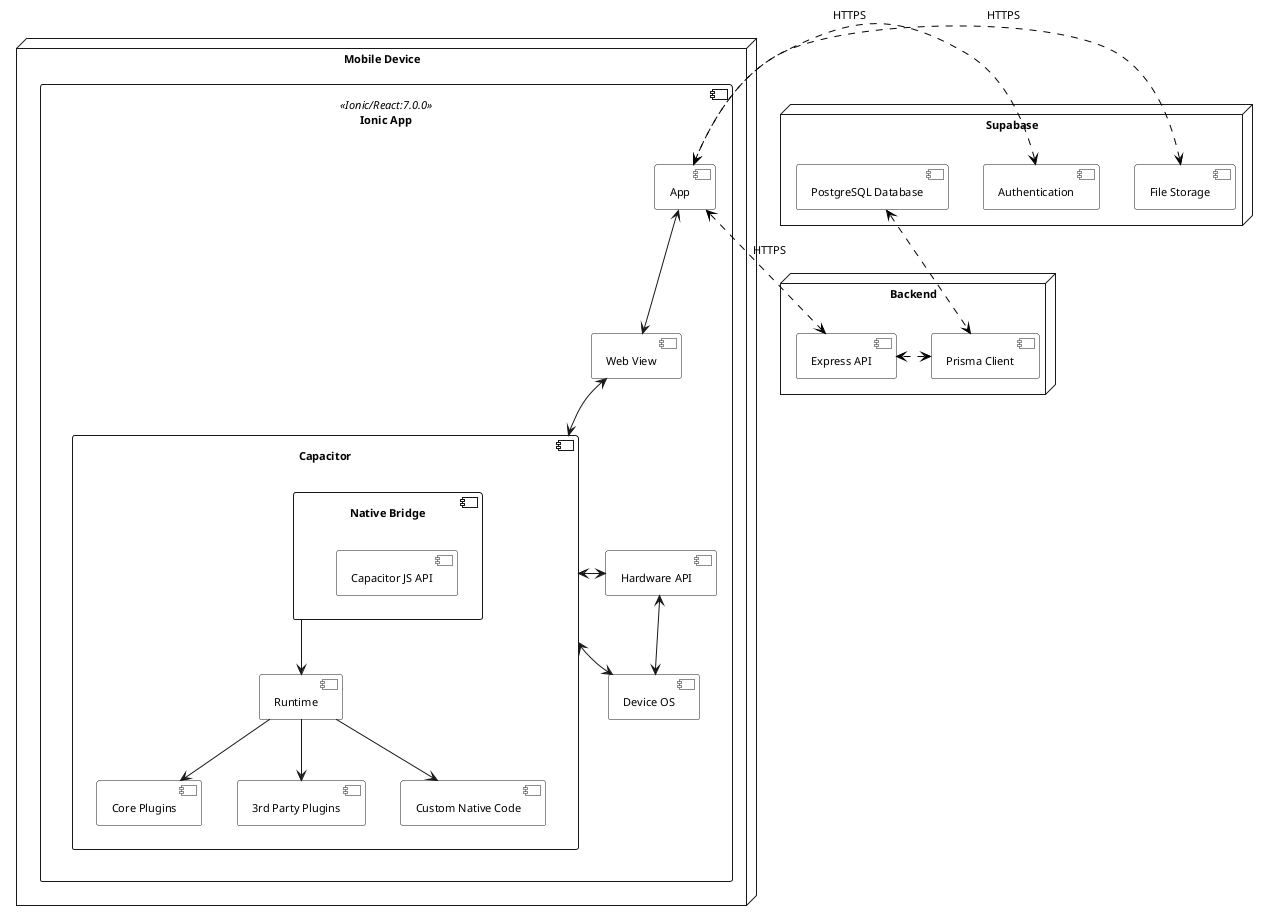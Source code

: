@startuml architecture_design
skinparam ComponentBackgroundColor white
skinparam defaultTextAlignment center
skinparam defaultFontSize 11


node "Mobile Device" as mobileDevice {
    component "Ionic App" as ionicApp << Ionic/React:7.0.0 >> {
        component "App" as App {
            
        }
        component "Web View" as WebView {

        }

        component "Capacitor" as Capacitor {
            component "Native Bridge" as NativeBridge {
                component "Capacitor JS API" as CapacitorJSAPI
            }
            component "Runtime" as Runtime 
            component "Core Plugins" as CorePlugins
            component "3rd Party Plugins" as ThirdPartyPlugins
            component "Custom Native Code" as CustomNativeCode
            ' Internal connections
            NativeBridge --> Runtime
            Runtime --> CorePlugins
            Runtime --> ThirdPartyPlugins
            Runtime --> CustomNativeCode
        }

        component "Hardware API" as HardwareAPI {

        }

        component "Device OS" as DeviceOS {

        }
        
        ' Internal connections
        App <--> WebView
        WebView <--> Capacitor
        Capacitor <-> HardwareAPI
        Capacitor <--> DeviceOS
        HardwareAPI <--> DeviceOS
    }

}

node "Backend" as backend {
    component "Express API" as expressAPI
    component "Prisma Client" as prismaClient
}

node "Supabase" as supabase {
    component "Authentication" as auth
    component "File Storage" as fileStorage
    component "PostgreSQL Database" as postgresDB
}

App <..[#000000]r..> expressAPI : <font color=000000>HTTPS</font>
prismaClient <.[#000000]u.> postgresDB 
App <..[#000000]l..> fileStorage : <font color=000000>HTTPS</font>
App <..[#000000]l..> auth : <font color=000000>HTTPS</font>


expressAPI <.[#000000]l.> prismaClient